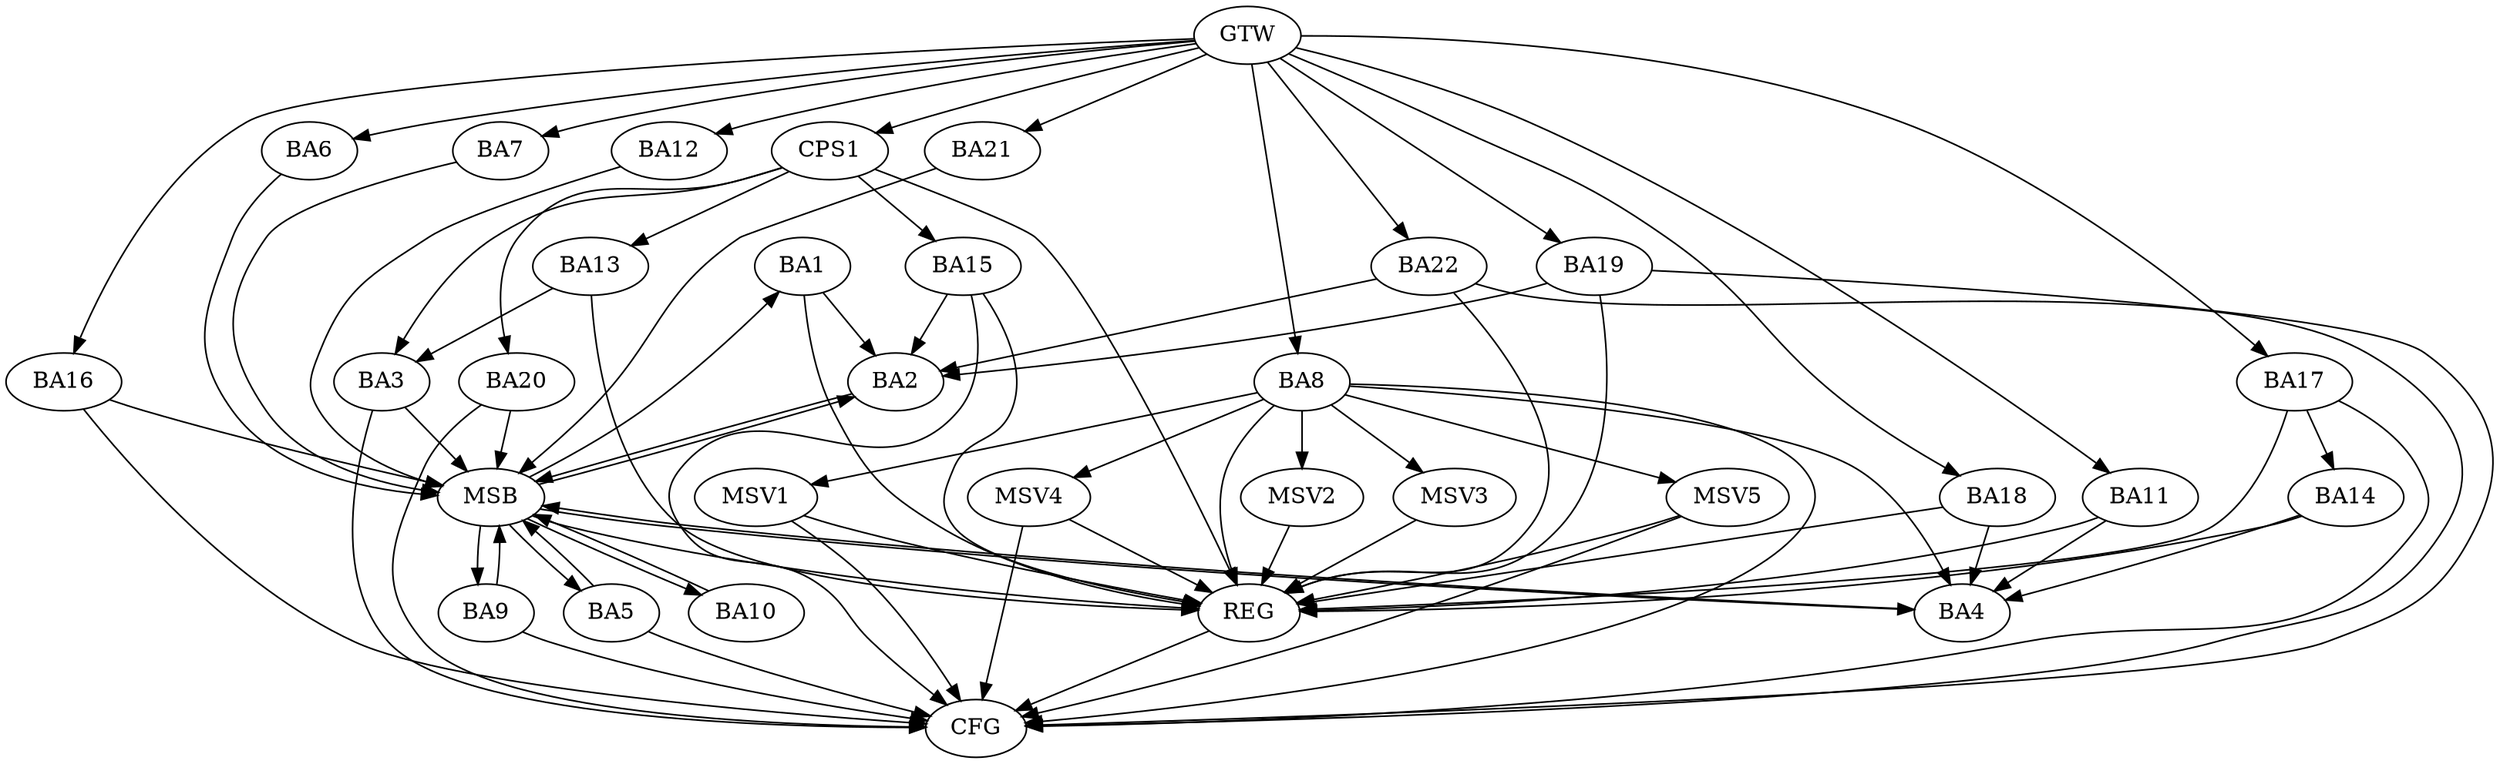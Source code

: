 strict digraph G {
  BA1 [ label="BA1" ];
  BA2 [ label="BA2" ];
  BA3 [ label="BA3" ];
  BA4 [ label="BA4" ];
  BA5 [ label="BA5" ];
  BA6 [ label="BA6" ];
  BA7 [ label="BA7" ];
  BA8 [ label="BA8" ];
  BA9 [ label="BA9" ];
  BA10 [ label="BA10" ];
  BA11 [ label="BA11" ];
  BA12 [ label="BA12" ];
  BA13 [ label="BA13" ];
  BA14 [ label="BA14" ];
  BA15 [ label="BA15" ];
  BA16 [ label="BA16" ];
  BA17 [ label="BA17" ];
  BA18 [ label="BA18" ];
  BA19 [ label="BA19" ];
  BA20 [ label="BA20" ];
  BA21 [ label="BA21" ];
  BA22 [ label="BA22" ];
  CPS1 [ label="CPS1" ];
  GTW [ label="GTW" ];
  REG [ label="REG" ];
  MSB [ label="MSB" ];
  CFG [ label="CFG" ];
  MSV1 [ label="MSV1" ];
  MSV2 [ label="MSV2" ];
  MSV3 [ label="MSV3" ];
  MSV4 [ label="MSV4" ];
  MSV5 [ label="MSV5" ];
  BA1 -> BA2;
  BA8 -> BA4;
  BA11 -> BA4;
  BA13 -> BA3;
  BA14 -> BA4;
  BA15 -> BA2;
  BA17 -> BA14;
  BA18 -> BA4;
  BA19 -> BA2;
  BA22 -> BA2;
  CPS1 -> BA3;
  CPS1 -> BA13;
  CPS1 -> BA15;
  CPS1 -> BA20;
  GTW -> BA6;
  GTW -> BA7;
  GTW -> BA8;
  GTW -> BA11;
  GTW -> BA12;
  GTW -> BA16;
  GTW -> BA17;
  GTW -> BA18;
  GTW -> BA19;
  GTW -> BA21;
  GTW -> BA22;
  GTW -> CPS1;
  BA1 -> REG;
  BA8 -> REG;
  BA11 -> REG;
  BA13 -> REG;
  BA14 -> REG;
  BA15 -> REG;
  BA17 -> REG;
  BA18 -> REG;
  BA19 -> REG;
  BA22 -> REG;
  CPS1 -> REG;
  BA2 -> MSB;
  MSB -> BA1;
  MSB -> REG;
  BA3 -> MSB;
  MSB -> BA2;
  BA4 -> MSB;
  BA5 -> MSB;
  MSB -> BA4;
  BA6 -> MSB;
  BA7 -> MSB;
  BA9 -> MSB;
  BA10 -> MSB;
  MSB -> BA5;
  BA12 -> MSB;
  BA16 -> MSB;
  MSB -> BA10;
  BA20 -> MSB;
  MSB -> BA9;
  BA21 -> MSB;
  BA22 -> CFG;
  BA8 -> CFG;
  BA16 -> CFG;
  BA17 -> CFG;
  BA3 -> CFG;
  BA5 -> CFG;
  BA15 -> CFG;
  BA20 -> CFG;
  BA9 -> CFG;
  BA19 -> CFG;
  REG -> CFG;
  BA8 -> MSV1;
  MSV1 -> REG;
  MSV1 -> CFG;
  BA8 -> MSV2;
  MSV2 -> REG;
  BA8 -> MSV3;
  BA8 -> MSV4;
  MSV3 -> REG;
  MSV4 -> REG;
  MSV4 -> CFG;
  BA8 -> MSV5;
  MSV5 -> REG;
  MSV5 -> CFG;
}
